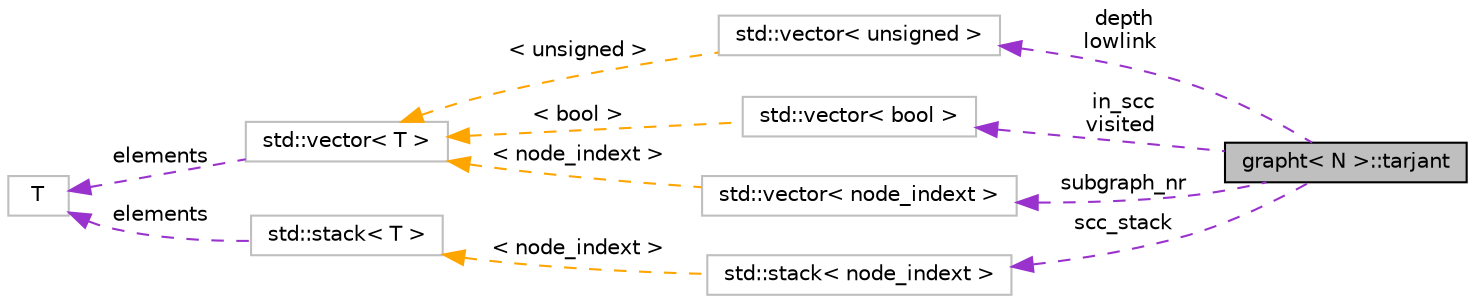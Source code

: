 digraph "grapht&lt; N &gt;::tarjant"
{
 // LATEX_PDF_SIZE
  bgcolor="transparent";
  edge [fontname="Helvetica",fontsize="10",labelfontname="Helvetica",labelfontsize="10"];
  node [fontname="Helvetica",fontsize="10",shape=record];
  rankdir="LR";
  Node1 [label="grapht\< N \>::tarjant",height=0.2,width=0.4,color="black", fillcolor="grey75", style="filled", fontcolor="black",tooltip=" "];
  Node2 -> Node1 [dir="back",color="darkorchid3",fontsize="10",style="dashed",label=" depth\nlowlink" ,fontname="Helvetica"];
  Node2 [label="std::vector\< unsigned \>",height=0.2,width=0.4,color="grey75",tooltip=" "];
  Node3 -> Node2 [dir="back",color="orange",fontsize="10",style="dashed",label=" \< unsigned \>" ,fontname="Helvetica"];
  Node3 [label="std::vector\< T \>",height=0.2,width=0.4,color="grey75",tooltip="STL class."];
  Node4 -> Node3 [dir="back",color="darkorchid3",fontsize="10",style="dashed",label=" elements" ,fontname="Helvetica"];
  Node4 [label="T",height=0.2,width=0.4,color="grey75",tooltip=" "];
  Node5 -> Node1 [dir="back",color="darkorchid3",fontsize="10",style="dashed",label=" in_scc\nvisited" ,fontname="Helvetica"];
  Node5 [label="std::vector\< bool \>",height=0.2,width=0.4,color="grey75",tooltip=" "];
  Node3 -> Node5 [dir="back",color="orange",fontsize="10",style="dashed",label=" \< bool \>" ,fontname="Helvetica"];
  Node6 -> Node1 [dir="back",color="darkorchid3",fontsize="10",style="dashed",label=" subgraph_nr" ,fontname="Helvetica"];
  Node6 [label="std::vector\< node_indext \>",height=0.2,width=0.4,color="grey75",tooltip=" "];
  Node3 -> Node6 [dir="back",color="orange",fontsize="10",style="dashed",label=" \< node_indext \>" ,fontname="Helvetica"];
  Node7 -> Node1 [dir="back",color="darkorchid3",fontsize="10",style="dashed",label=" scc_stack" ,fontname="Helvetica"];
  Node7 [label="std::stack\< node_indext \>",height=0.2,width=0.4,color="grey75",tooltip=" "];
  Node8 -> Node7 [dir="back",color="orange",fontsize="10",style="dashed",label=" \< node_indext \>" ,fontname="Helvetica"];
  Node8 [label="std::stack\< T \>",height=0.2,width=0.4,color="grey75",tooltip="STL class."];
  Node4 -> Node8 [dir="back",color="darkorchid3",fontsize="10",style="dashed",label=" elements" ,fontname="Helvetica"];
}
